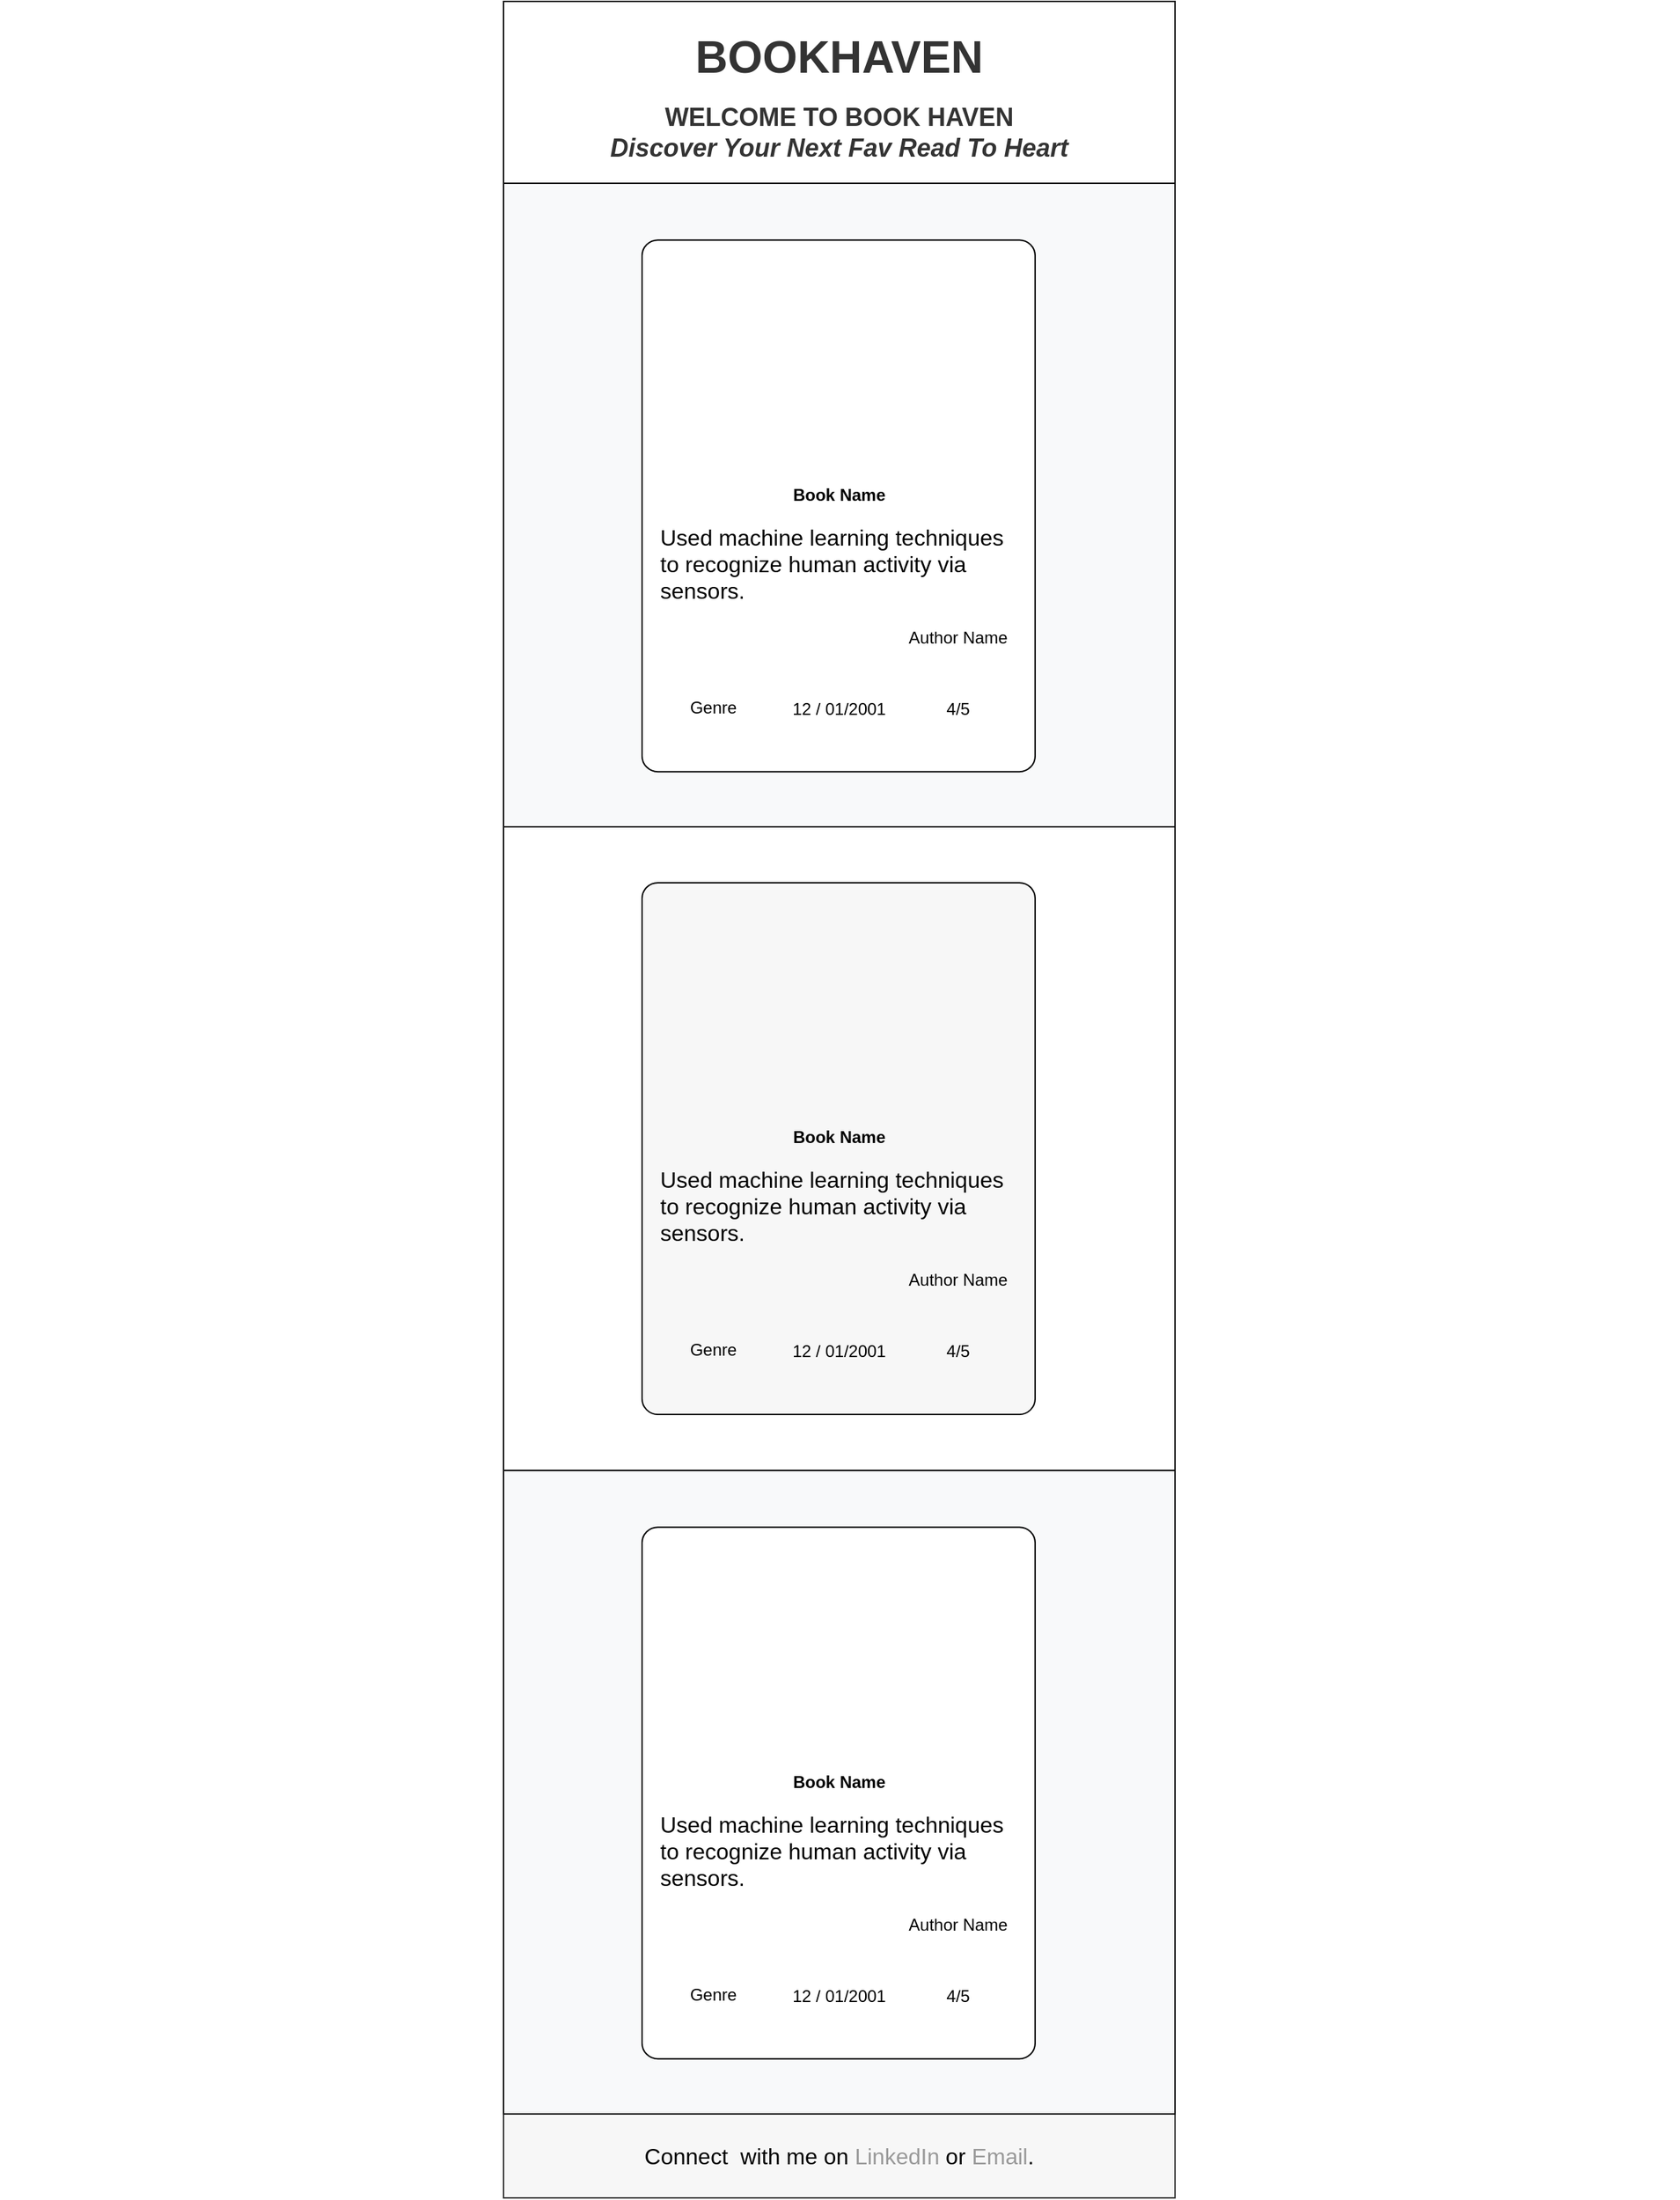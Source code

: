<mxfile version="25.0.3">
  <diagram name="Page-1" id="jCGwE1LBPZgif49EneUD">
    <mxGraphModel dx="1224" dy="783" grid="1" gridSize="10" guides="1" tooltips="1" connect="1" arrows="1" fold="1" page="1" pageScale="1" pageWidth="1200" pageHeight="1920" math="0" shadow="0">
      <root>
        <mxCell id="0" />
        <mxCell id="1" parent="0" />
        <mxCell id="HLos1mIRZm7TwcqSez5J-85" value="" style="group;fillColor=none;" parent="1" vertex="1" connectable="0">
          <mxGeometry y="780" width="1200" height="480" as="geometry" />
        </mxCell>
        <mxCell id="HLos1mIRZm7TwcqSez5J-8" value="" style="rounded=0;whiteSpace=wrap;html=1;fillColor=#FFFFFF;fontColor=#ffffff;" parent="HLos1mIRZm7TwcqSez5J-85" vertex="1">
          <mxGeometry x="360" y="-50" width="480" height="150" as="geometry" />
        </mxCell>
        <mxCell id="nu3RnHburqwjy4xu8POM-3" value="&lt;div&gt;&lt;font color=&quot;#333333&quot; size=&quot;1&quot;&gt;&lt;b style=&quot;font-size: 32px;&quot;&gt;BOOKHAVEN&lt;br&gt;&lt;/b&gt;&lt;/font&gt;&lt;/div&gt;&lt;div style=&quot;line-height: 50%;&quot;&gt;&lt;font color=&quot;#333333&quot; size=&quot;1&quot;&gt;&lt;b style=&quot;font-size: 32px;&quot;&gt;&lt;br&gt;&lt;/b&gt;&lt;/font&gt;&lt;/div&gt;&lt;div style=&quot;font-size: 18px;&quot;&gt;&lt;font color=&quot;#333333&quot; style=&quot;font-size: 18px;&quot;&gt;&lt;b&gt;WELCOME TO BOOK HAVEN&lt;/b&gt;&lt;/font&gt;&lt;/div&gt;&lt;div style=&quot;font-size: 18px;&quot;&gt;&lt;font color=&quot;#333333&quot; style=&quot;font-size: 18px;&quot;&gt;&lt;b&gt;&lt;i&gt;Discover Your Next Fav Read To Heart&lt;br&gt;&lt;/i&gt;&lt;/b&gt;&lt;/font&gt;&lt;/div&gt;&lt;div&gt;&lt;br&gt;&lt;/div&gt;" style="text;html=1;align=center;verticalAlign=middle;whiteSpace=wrap;rounded=0;strokeColor=none;fontColor=#FFFFFF;" parent="HLos1mIRZm7TwcqSez5J-85" vertex="1">
          <mxGeometry x="360" y="-50" width="480" height="150" as="geometry" />
        </mxCell>
        <mxCell id="HLos1mIRZm7TwcqSez5J-87" value="" style="group" parent="1" vertex="1" connectable="0">
          <mxGeometry y="860" width="1200" height="460" as="geometry" />
        </mxCell>
        <mxCell id="HLos1mIRZm7TwcqSez5J-23" value="" style="rounded=0;whiteSpace=wrap;html=1;fillColor=#f8f9fa;" parent="HLos1mIRZm7TwcqSez5J-87" vertex="1">
          <mxGeometry x="360" width="480" height="460" as="geometry" />
        </mxCell>
        <mxCell id="Jl-aKupMv36PsG1tpd38-8" value="" style="group;rounded=0;" parent="HLos1mIRZm7TwcqSez5J-87" vertex="1" connectable="0">
          <mxGeometry x="460" y="40.566" width="280" height="380" as="geometry" />
        </mxCell>
        <mxCell id="Jl-aKupMv36PsG1tpd38-9" value="" style="rounded=1;whiteSpace=wrap;html=1;glass=0;labelPadding=0;arcSize=4;" parent="Jl-aKupMv36PsG1tpd38-8" vertex="1">
          <mxGeometry x="-1" width="281" height="380" as="geometry" />
        </mxCell>
        <mxCell id="Jl-aKupMv36PsG1tpd38-10" value="" style="shape=image;html=1;verticalAlign=top;verticalLabelPosition=bottom;labelBackgroundColor=#ffffff;imageAspect=0;aspect=fixed;image=https://cdn2.iconfinder.com/data/icons/crystalproject/128x128/mimetypes/image.png" parent="Jl-aKupMv36PsG1tpd38-8" vertex="1">
          <mxGeometry x="55" y="9.43" width="170" height="170" as="geometry" />
        </mxCell>
        <mxCell id="Jl-aKupMv36PsG1tpd38-11" value="&lt;b&gt;Book Name&lt;br&gt;&lt;/b&gt;" style="text;html=1;align=center;verticalAlign=middle;whiteSpace=wrap;rounded=0;" parent="Jl-aKupMv36PsG1tpd38-8" vertex="1">
          <mxGeometry x="40" y="164.659" width="200" height="35.284" as="geometry" />
        </mxCell>
        <mxCell id="Jl-aKupMv36PsG1tpd38-12" value="&lt;div align=&quot;left&quot;&gt;&lt;font style=&quot;font-size: 16px;&quot;&gt;Used machine learning techniques to recognize human activity via sensors.&lt;br&gt;&lt;/font&gt;&lt;/div&gt;" style="text;html=1;align=left;verticalAlign=middle;whiteSpace=wrap;rounded=0;" parent="Jl-aKupMv36PsG1tpd38-8" vertex="1">
          <mxGeometry x="9.5" y="199.94" width="260" height="62.73" as="geometry" />
        </mxCell>
        <mxCell id="Jl-aKupMv36PsG1tpd38-13" value="Author Name" style="text;html=1;align=center;verticalAlign=middle;whiteSpace=wrap;rounded=0;" parent="Jl-aKupMv36PsG1tpd38-8" vertex="1">
          <mxGeometry x="180" y="269.43" width="90" height="30" as="geometry" />
        </mxCell>
        <mxCell id="Jl-aKupMv36PsG1tpd38-14" value="Genre" style="text;html=1;align=center;verticalAlign=middle;whiteSpace=wrap;rounded=0;" parent="Jl-aKupMv36PsG1tpd38-8" vertex="1">
          <mxGeometry x="20" y="319.434" width="60" height="30" as="geometry" />
        </mxCell>
        <mxCell id="Jl-aKupMv36PsG1tpd38-15" value="12 / 01/2001" style="text;html=1;align=center;verticalAlign=middle;whiteSpace=wrap;rounded=0;" parent="Jl-aKupMv36PsG1tpd38-8" vertex="1">
          <mxGeometry x="104.5" y="320.43" width="70" height="30" as="geometry" />
        </mxCell>
        <mxCell id="Jl-aKupMv36PsG1tpd38-16" value="4/5" style="text;html=1;align=center;verticalAlign=middle;whiteSpace=wrap;rounded=0;" parent="Jl-aKupMv36PsG1tpd38-8" vertex="1">
          <mxGeometry x="195" y="320.434" width="60" height="30" as="geometry" />
        </mxCell>
        <mxCell id="HLos1mIRZm7TwcqSez5J-93" value="" style="group" parent="1" vertex="1" connectable="0">
          <mxGeometry x="360" y="2240" width="480" height="60" as="geometry" />
        </mxCell>
        <mxCell id="HLos1mIRZm7TwcqSez5J-84" value="" style="rounded=0;whiteSpace=wrap;html=1;strokeColor=#333333;fillColor=#F7F7F7;" parent="HLos1mIRZm7TwcqSez5J-93" vertex="1">
          <mxGeometry width="480" height="60" as="geometry" />
        </mxCell>
        <mxCell id="Gbr0lDLeI2ae-f9VhBkv-101" value="&lt;font style=&quot;font-size: 16px;&quot;&gt;Connect&amp;nbsp; with me on &lt;font color=&quot;#999999&quot;&gt;LinkedIn&lt;/font&gt; or &lt;font color=&quot;#999999&quot;&gt;Email&lt;/font&gt;.&lt;/font&gt;" style="text;html=1;align=center;verticalAlign=middle;whiteSpace=wrap;rounded=0;" parent="HLos1mIRZm7TwcqSez5J-93" vertex="1">
          <mxGeometry width="480" height="60" as="geometry" />
        </mxCell>
        <mxCell id="A-15mC7s6bCS7VRTq_FA-1" value="" style="rounded=0;whiteSpace=wrap;html=1;fillColor=#FFFFFF;" vertex="1" parent="1">
          <mxGeometry x="360" y="1320" width="480" height="460" as="geometry" />
        </mxCell>
        <mxCell id="A-15mC7s6bCS7VRTq_FA-2" value="" style="group;rounded=0;" vertex="1" connectable="0" parent="1">
          <mxGeometry x="460" y="1359.996" width="280" height="380" as="geometry" />
        </mxCell>
        <mxCell id="A-15mC7s6bCS7VRTq_FA-3" value="" style="rounded=1;whiteSpace=wrap;html=1;glass=0;labelPadding=0;arcSize=4;fillColor=#F7F7F7;" vertex="1" parent="A-15mC7s6bCS7VRTq_FA-2">
          <mxGeometry x="-1" width="281" height="380" as="geometry" />
        </mxCell>
        <mxCell id="A-15mC7s6bCS7VRTq_FA-4" value="" style="shape=image;html=1;verticalAlign=top;verticalLabelPosition=bottom;labelBackgroundColor=#ffffff;imageAspect=0;aspect=fixed;image=https://cdn2.iconfinder.com/data/icons/crystalproject/128x128/mimetypes/image.png" vertex="1" parent="A-15mC7s6bCS7VRTq_FA-2">
          <mxGeometry x="55" y="9.43" width="170" height="170" as="geometry" />
        </mxCell>
        <mxCell id="A-15mC7s6bCS7VRTq_FA-5" value="&lt;b&gt;Book Name&lt;br&gt;&lt;/b&gt;" style="text;html=1;align=center;verticalAlign=middle;whiteSpace=wrap;rounded=0;" vertex="1" parent="A-15mC7s6bCS7VRTq_FA-2">
          <mxGeometry x="40" y="164.659" width="200" height="35.284" as="geometry" />
        </mxCell>
        <mxCell id="A-15mC7s6bCS7VRTq_FA-6" value="&lt;div align=&quot;left&quot;&gt;&lt;font style=&quot;font-size: 16px;&quot;&gt;Used machine learning techniques to recognize human activity via sensors.&lt;br&gt;&lt;/font&gt;&lt;/div&gt;" style="text;html=1;align=left;verticalAlign=middle;whiteSpace=wrap;rounded=0;" vertex="1" parent="A-15mC7s6bCS7VRTq_FA-2">
          <mxGeometry x="9.5" y="199.94" width="260" height="62.73" as="geometry" />
        </mxCell>
        <mxCell id="A-15mC7s6bCS7VRTq_FA-7" value="Author Name" style="text;html=1;align=center;verticalAlign=middle;whiteSpace=wrap;rounded=0;" vertex="1" parent="A-15mC7s6bCS7VRTq_FA-2">
          <mxGeometry x="180" y="269.43" width="90" height="30" as="geometry" />
        </mxCell>
        <mxCell id="A-15mC7s6bCS7VRTq_FA-8" value="Genre" style="text;html=1;align=center;verticalAlign=middle;whiteSpace=wrap;rounded=0;" vertex="1" parent="A-15mC7s6bCS7VRTq_FA-2">
          <mxGeometry x="20" y="319.434" width="60" height="30" as="geometry" />
        </mxCell>
        <mxCell id="A-15mC7s6bCS7VRTq_FA-9" value="12 / 01/2001" style="text;html=1;align=center;verticalAlign=middle;whiteSpace=wrap;rounded=0;" vertex="1" parent="A-15mC7s6bCS7VRTq_FA-2">
          <mxGeometry x="104.5" y="320.43" width="70" height="30" as="geometry" />
        </mxCell>
        <mxCell id="A-15mC7s6bCS7VRTq_FA-10" value="4/5" style="text;html=1;align=center;verticalAlign=middle;whiteSpace=wrap;rounded=0;" vertex="1" parent="A-15mC7s6bCS7VRTq_FA-2">
          <mxGeometry x="195" y="320.434" width="60" height="30" as="geometry" />
        </mxCell>
        <mxCell id="A-15mC7s6bCS7VRTq_FA-11" value="" style="group" vertex="1" connectable="0" parent="1">
          <mxGeometry y="1780" width="1200" height="460" as="geometry" />
        </mxCell>
        <mxCell id="A-15mC7s6bCS7VRTq_FA-12" value="" style="rounded=0;whiteSpace=wrap;html=1;fillColor=#f8f9fa;" vertex="1" parent="A-15mC7s6bCS7VRTq_FA-11">
          <mxGeometry x="360" width="480" height="460" as="geometry" />
        </mxCell>
        <mxCell id="A-15mC7s6bCS7VRTq_FA-13" value="" style="group;rounded=0;" vertex="1" connectable="0" parent="A-15mC7s6bCS7VRTq_FA-11">
          <mxGeometry x="460" y="40.566" width="280" height="380" as="geometry" />
        </mxCell>
        <mxCell id="A-15mC7s6bCS7VRTq_FA-14" value="" style="rounded=1;whiteSpace=wrap;html=1;glass=0;labelPadding=0;arcSize=4;" vertex="1" parent="A-15mC7s6bCS7VRTq_FA-13">
          <mxGeometry x="-1" width="281" height="380" as="geometry" />
        </mxCell>
        <mxCell id="A-15mC7s6bCS7VRTq_FA-15" value="" style="shape=image;html=1;verticalAlign=top;verticalLabelPosition=bottom;labelBackgroundColor=#ffffff;imageAspect=0;aspect=fixed;image=https://cdn2.iconfinder.com/data/icons/crystalproject/128x128/mimetypes/image.png" vertex="1" parent="A-15mC7s6bCS7VRTq_FA-13">
          <mxGeometry x="55" y="9.43" width="170" height="170" as="geometry" />
        </mxCell>
        <mxCell id="A-15mC7s6bCS7VRTq_FA-16" value="&lt;b&gt;Book Name&lt;br&gt;&lt;/b&gt;" style="text;html=1;align=center;verticalAlign=middle;whiteSpace=wrap;rounded=0;" vertex="1" parent="A-15mC7s6bCS7VRTq_FA-13">
          <mxGeometry x="40" y="164.659" width="200" height="35.284" as="geometry" />
        </mxCell>
        <mxCell id="A-15mC7s6bCS7VRTq_FA-17" value="&lt;div align=&quot;left&quot;&gt;&lt;font style=&quot;font-size: 16px;&quot;&gt;Used machine learning techniques to recognize human activity via sensors.&lt;br&gt;&lt;/font&gt;&lt;/div&gt;" style="text;html=1;align=left;verticalAlign=middle;whiteSpace=wrap;rounded=0;" vertex="1" parent="A-15mC7s6bCS7VRTq_FA-13">
          <mxGeometry x="9.5" y="199.94" width="260" height="62.73" as="geometry" />
        </mxCell>
        <mxCell id="A-15mC7s6bCS7VRTq_FA-18" value="Author Name" style="text;html=1;align=center;verticalAlign=middle;whiteSpace=wrap;rounded=0;" vertex="1" parent="A-15mC7s6bCS7VRTq_FA-13">
          <mxGeometry x="180" y="269.43" width="90" height="30" as="geometry" />
        </mxCell>
        <mxCell id="A-15mC7s6bCS7VRTq_FA-19" value="Genre" style="text;html=1;align=center;verticalAlign=middle;whiteSpace=wrap;rounded=0;" vertex="1" parent="A-15mC7s6bCS7VRTq_FA-13">
          <mxGeometry x="20" y="319.434" width="60" height="30" as="geometry" />
        </mxCell>
        <mxCell id="A-15mC7s6bCS7VRTq_FA-20" value="12 / 01/2001" style="text;html=1;align=center;verticalAlign=middle;whiteSpace=wrap;rounded=0;" vertex="1" parent="A-15mC7s6bCS7VRTq_FA-13">
          <mxGeometry x="104.5" y="320.43" width="70" height="30" as="geometry" />
        </mxCell>
        <mxCell id="A-15mC7s6bCS7VRTq_FA-21" value="4/5" style="text;html=1;align=center;verticalAlign=middle;whiteSpace=wrap;rounded=0;" vertex="1" parent="A-15mC7s6bCS7VRTq_FA-13">
          <mxGeometry x="195" y="320.434" width="60" height="30" as="geometry" />
        </mxCell>
      </root>
    </mxGraphModel>
  </diagram>
</mxfile>
